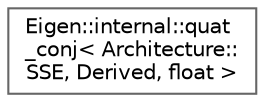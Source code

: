 digraph "类继承关系图"
{
 // LATEX_PDF_SIZE
  bgcolor="transparent";
  edge [fontname=Helvetica,fontsize=10,labelfontname=Helvetica,labelfontsize=10];
  node [fontname=Helvetica,fontsize=10,shape=box,height=0.2,width=0.4];
  rankdir="LR";
  Node0 [id="Node000000",label="Eigen::internal::quat\l_conj\< Architecture::\lSSE, Derived, float \>",height=0.2,width=0.4,color="grey40", fillcolor="white", style="filled",URL="$struct_eigen_1_1internal_1_1quat__conj_3_01_architecture_1_1_s_s_e_00_01_derived_00_01float_01_4.html",tooltip=" "];
}
